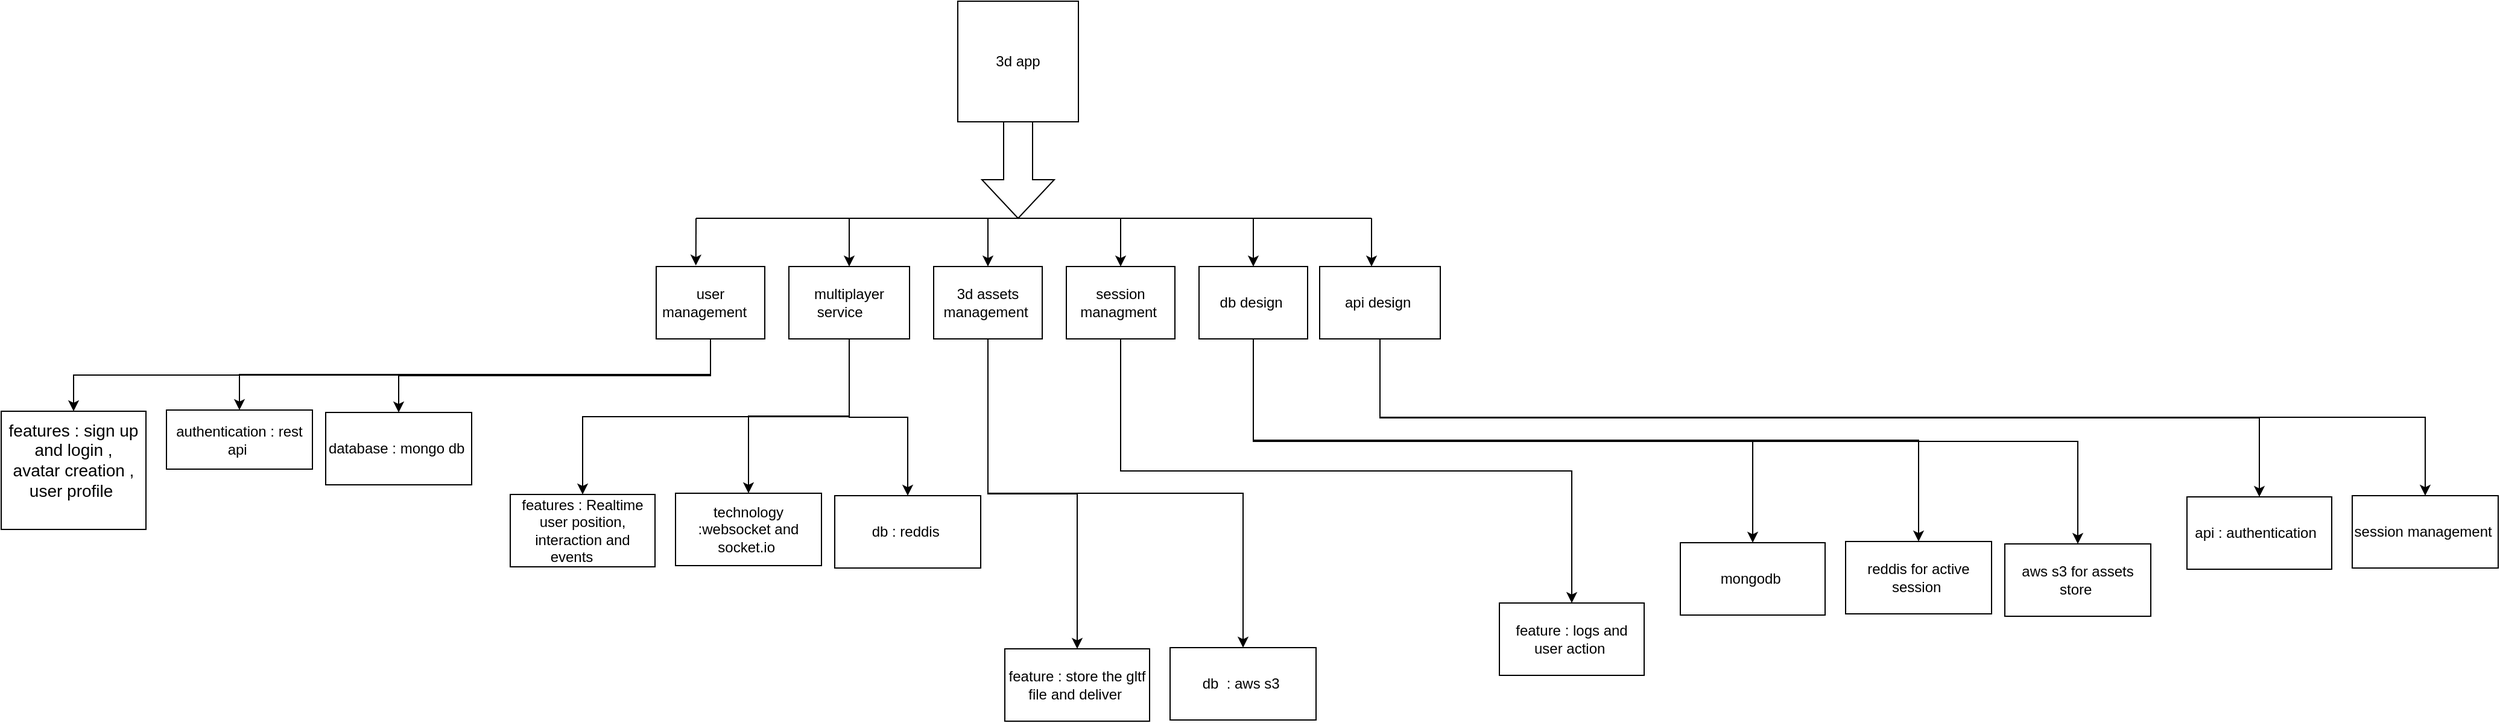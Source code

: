 <mxfile version="24.8.3">
  <diagram name="Page-1" id="TpoUq0fpi_IcnKPPIvao">
    <mxGraphModel dx="3462" dy="1656" grid="1" gridSize="10" guides="1" tooltips="1" connect="1" arrows="1" fold="1" page="1" pageScale="1" pageWidth="850" pageHeight="1100" math="0" shadow="0">
      <root>
        <mxCell id="0" />
        <mxCell id="1" parent="0" />
        <mxCell id="KOHZB-vr-Sf9jERi5HnX-3" value="" style="edgeStyle=orthogonalEdgeStyle;rounded=0;orthogonalLoop=1;jettySize=auto;html=1;" edge="1" parent="1" source="KOHZB-vr-Sf9jERi5HnX-1" target="KOHZB-vr-Sf9jERi5HnX-2">
          <mxGeometry relative="1" as="geometry" />
        </mxCell>
        <mxCell id="KOHZB-vr-Sf9jERi5HnX-1" value="3d app" style="whiteSpace=wrap;html=1;aspect=fixed;" vertex="1" parent="1">
          <mxGeometry x="104" y="12" width="100" height="100" as="geometry" />
        </mxCell>
        <mxCell id="KOHZB-vr-Sf9jERi5HnX-2" value="" style="shape=singleArrow;whiteSpace=wrap;html=1;arrowWidth=0.4;arrowSize=0.4;rotation=90;" vertex="1" parent="1">
          <mxGeometry x="114" y="122" width="80" height="60" as="geometry" />
        </mxCell>
        <mxCell id="KOHZB-vr-Sf9jERi5HnX-4" value="" style="endArrow=none;html=1;rounded=0;" edge="1" parent="1">
          <mxGeometry width="50" height="50" relative="1" as="geometry">
            <mxPoint x="-113" y="192" as="sourcePoint" />
            <mxPoint x="447" y="192" as="targetPoint" />
            <Array as="points">
              <mxPoint x="117" y="192" />
              <mxPoint x="357" y="192" />
            </Array>
          </mxGeometry>
        </mxCell>
        <mxCell id="KOHZB-vr-Sf9jERi5HnX-46" style="edgeStyle=orthogonalEdgeStyle;rounded=0;orthogonalLoop=1;jettySize=auto;html=1;exitX=0.5;exitY=1;exitDx=0;exitDy=0;entryX=0.5;entryY=0;entryDx=0;entryDy=0;" edge="1" parent="1" source="KOHZB-vr-Sf9jERi5HnX-7" target="KOHZB-vr-Sf9jERi5HnX-40">
          <mxGeometry relative="1" as="geometry" />
        </mxCell>
        <mxCell id="KOHZB-vr-Sf9jERi5HnX-47" style="edgeStyle=orthogonalEdgeStyle;rounded=0;orthogonalLoop=1;jettySize=auto;html=1;exitX=0.5;exitY=1;exitDx=0;exitDy=0;entryX=0.5;entryY=0;entryDx=0;entryDy=0;" edge="1" parent="1" source="KOHZB-vr-Sf9jERi5HnX-7" target="KOHZB-vr-Sf9jERi5HnX-41">
          <mxGeometry relative="1" as="geometry" />
        </mxCell>
        <mxCell id="KOHZB-vr-Sf9jERi5HnX-48" style="edgeStyle=orthogonalEdgeStyle;rounded=0;orthogonalLoop=1;jettySize=auto;html=1;exitX=0.5;exitY=1;exitDx=0;exitDy=0;entryX=0.5;entryY=0;entryDx=0;entryDy=0;" edge="1" parent="1" source="KOHZB-vr-Sf9jERi5HnX-7" target="KOHZB-vr-Sf9jERi5HnX-42">
          <mxGeometry relative="1" as="geometry" />
        </mxCell>
        <mxCell id="KOHZB-vr-Sf9jERi5HnX-7" value="multiplayer service&amp;nbsp;&lt;span style=&quot;white-space: pre;&quot;&gt;&#x9;&lt;/span&gt;" style="rounded=0;whiteSpace=wrap;html=1;" vertex="1" parent="1">
          <mxGeometry x="-36" y="232" width="100" height="60" as="geometry" />
        </mxCell>
        <mxCell id="KOHZB-vr-Sf9jERi5HnX-55" style="edgeStyle=orthogonalEdgeStyle;rounded=0;orthogonalLoop=1;jettySize=auto;html=1;exitX=0.5;exitY=1;exitDx=0;exitDy=0;entryX=0.5;entryY=0;entryDx=0;entryDy=0;" edge="1" parent="1" source="KOHZB-vr-Sf9jERi5HnX-8" target="KOHZB-vr-Sf9jERi5HnX-52">
          <mxGeometry relative="1" as="geometry" />
        </mxCell>
        <mxCell id="KOHZB-vr-Sf9jERi5HnX-56" style="edgeStyle=orthogonalEdgeStyle;rounded=0;orthogonalLoop=1;jettySize=auto;html=1;exitX=0.5;exitY=1;exitDx=0;exitDy=0;entryX=0.5;entryY=0;entryDx=0;entryDy=0;" edge="1" parent="1" source="KOHZB-vr-Sf9jERi5HnX-8" target="KOHZB-vr-Sf9jERi5HnX-53">
          <mxGeometry relative="1" as="geometry" />
        </mxCell>
        <mxCell id="KOHZB-vr-Sf9jERi5HnX-8" value="3d assets management&amp;nbsp;" style="rounded=0;whiteSpace=wrap;html=1;" vertex="1" parent="1">
          <mxGeometry x="84" y="232" width="90" height="60" as="geometry" />
        </mxCell>
        <mxCell id="KOHZB-vr-Sf9jERi5HnX-61" style="edgeStyle=orthogonalEdgeStyle;rounded=0;orthogonalLoop=1;jettySize=auto;html=1;exitX=0.5;exitY=1;exitDx=0;exitDy=0;entryX=0.5;entryY=0;entryDx=0;entryDy=0;" edge="1" parent="1" source="KOHZB-vr-Sf9jERi5HnX-9" target="KOHZB-vr-Sf9jERi5HnX-58">
          <mxGeometry relative="1" as="geometry" />
        </mxCell>
        <mxCell id="KOHZB-vr-Sf9jERi5HnX-9" value="session managment&amp;nbsp;" style="rounded=0;whiteSpace=wrap;html=1;" vertex="1" parent="1">
          <mxGeometry x="194" y="232" width="90" height="60" as="geometry" />
        </mxCell>
        <mxCell id="KOHZB-vr-Sf9jERi5HnX-72" style="edgeStyle=orthogonalEdgeStyle;rounded=0;orthogonalLoop=1;jettySize=auto;html=1;exitX=0.5;exitY=1;exitDx=0;exitDy=0;entryX=0.5;entryY=0;entryDx=0;entryDy=0;" edge="1" parent="1" source="KOHZB-vr-Sf9jERi5HnX-10" target="KOHZB-vr-Sf9jERi5HnX-65">
          <mxGeometry relative="1" as="geometry" />
        </mxCell>
        <mxCell id="KOHZB-vr-Sf9jERi5HnX-73" style="edgeStyle=orthogonalEdgeStyle;rounded=0;orthogonalLoop=1;jettySize=auto;html=1;exitX=0.5;exitY=1;exitDx=0;exitDy=0;entryX=0.5;entryY=0;entryDx=0;entryDy=0;" edge="1" parent="1" source="KOHZB-vr-Sf9jERi5HnX-10" target="KOHZB-vr-Sf9jERi5HnX-66">
          <mxGeometry relative="1" as="geometry" />
        </mxCell>
        <mxCell id="KOHZB-vr-Sf9jERi5HnX-74" style="edgeStyle=orthogonalEdgeStyle;rounded=0;orthogonalLoop=1;jettySize=auto;html=1;exitX=0.5;exitY=1;exitDx=0;exitDy=0;entryX=0.5;entryY=0;entryDx=0;entryDy=0;" edge="1" parent="1" source="KOHZB-vr-Sf9jERi5HnX-10" target="KOHZB-vr-Sf9jERi5HnX-67">
          <mxGeometry relative="1" as="geometry" />
        </mxCell>
        <mxCell id="KOHZB-vr-Sf9jERi5HnX-10" value="db design&amp;nbsp;" style="rounded=0;whiteSpace=wrap;html=1;" vertex="1" parent="1">
          <mxGeometry x="304" y="232" width="90" height="60" as="geometry" />
        </mxCell>
        <mxCell id="KOHZB-vr-Sf9jERi5HnX-78" style="edgeStyle=orthogonalEdgeStyle;rounded=0;orthogonalLoop=1;jettySize=auto;html=1;exitX=0.5;exitY=1;exitDx=0;exitDy=0;entryX=0.5;entryY=0;entryDx=0;entryDy=0;" edge="1" parent="1" source="KOHZB-vr-Sf9jERi5HnX-11" target="KOHZB-vr-Sf9jERi5HnX-75">
          <mxGeometry relative="1" as="geometry" />
        </mxCell>
        <mxCell id="KOHZB-vr-Sf9jERi5HnX-79" style="edgeStyle=orthogonalEdgeStyle;rounded=0;orthogonalLoop=1;jettySize=auto;html=1;exitX=0.5;exitY=1;exitDx=0;exitDy=0;entryX=0.5;entryY=0;entryDx=0;entryDy=0;" edge="1" parent="1" source="KOHZB-vr-Sf9jERi5HnX-11" target="KOHZB-vr-Sf9jERi5HnX-76">
          <mxGeometry relative="1" as="geometry" />
        </mxCell>
        <mxCell id="KOHZB-vr-Sf9jERi5HnX-11" value="api design&amp;nbsp;" style="rounded=0;whiteSpace=wrap;html=1;" vertex="1" parent="1">
          <mxGeometry x="404" y="232" width="100" height="60" as="geometry" />
        </mxCell>
        <mxCell id="KOHZB-vr-Sf9jERi5HnX-12" value="" style="endArrow=classic;html=1;rounded=0;entryX=0.343;entryY=-0.014;entryDx=0;entryDy=0;entryPerimeter=0;" edge="1" parent="1">
          <mxGeometry width="50" height="50" relative="1" as="geometry">
            <mxPoint x="-113" y="192" as="sourcePoint" />
            <mxPoint x="-113.13" y="231.16" as="targetPoint" />
          </mxGeometry>
        </mxCell>
        <mxCell id="KOHZB-vr-Sf9jERi5HnX-13" value="" style="endArrow=classic;html=1;rounded=0;entryX=0.5;entryY=0;entryDx=0;entryDy=0;" edge="1" parent="1" target="KOHZB-vr-Sf9jERi5HnX-7">
          <mxGeometry width="50" height="50" relative="1" as="geometry">
            <mxPoint x="14" y="192" as="sourcePoint" />
            <mxPoint x="204" y="202" as="targetPoint" />
          </mxGeometry>
        </mxCell>
        <mxCell id="KOHZB-vr-Sf9jERi5HnX-19" value="" style="endArrow=classic;html=1;rounded=0;entryX=0.5;entryY=0;entryDx=0;entryDy=0;" edge="1" parent="1" target="KOHZB-vr-Sf9jERi5HnX-8">
          <mxGeometry width="50" height="50" relative="1" as="geometry">
            <mxPoint x="129" y="192" as="sourcePoint" />
            <mxPoint x="204" y="202" as="targetPoint" />
          </mxGeometry>
        </mxCell>
        <mxCell id="KOHZB-vr-Sf9jERi5HnX-20" value="" style="endArrow=classic;html=1;rounded=0;entryX=0.5;entryY=0;entryDx=0;entryDy=0;" edge="1" parent="1" target="KOHZB-vr-Sf9jERi5HnX-9">
          <mxGeometry width="50" height="50" relative="1" as="geometry">
            <mxPoint x="239" y="192" as="sourcePoint" />
            <mxPoint x="291" y="202" as="targetPoint" />
          </mxGeometry>
        </mxCell>
        <mxCell id="KOHZB-vr-Sf9jERi5HnX-21" value="" style="endArrow=classic;html=1;rounded=0;entryX=0.5;entryY=0;entryDx=0;entryDy=0;" edge="1" parent="1">
          <mxGeometry width="50" height="50" relative="1" as="geometry">
            <mxPoint x="349" y="192" as="sourcePoint" />
            <mxPoint x="349" y="232" as="targetPoint" />
          </mxGeometry>
        </mxCell>
        <mxCell id="KOHZB-vr-Sf9jERi5HnX-22" value="" style="endArrow=classic;html=1;rounded=0;entryX=0.5;entryY=0;entryDx=0;entryDy=0;" edge="1" parent="1">
          <mxGeometry width="50" height="50" relative="1" as="geometry">
            <mxPoint x="447" y="192" as="sourcePoint" />
            <mxPoint x="447" y="232" as="targetPoint" />
          </mxGeometry>
        </mxCell>
        <mxCell id="KOHZB-vr-Sf9jERi5HnX-36" style="edgeStyle=orthogonalEdgeStyle;rounded=0;orthogonalLoop=1;jettySize=auto;html=1;exitX=0.5;exitY=1;exitDx=0;exitDy=0;entryX=0.5;entryY=0;entryDx=0;entryDy=0;" edge="1" parent="1" source="KOHZB-vr-Sf9jERi5HnX-6" target="KOHZB-vr-Sf9jERi5HnX-33">
          <mxGeometry relative="1" as="geometry" />
        </mxCell>
        <mxCell id="KOHZB-vr-Sf9jERi5HnX-38" style="edgeStyle=orthogonalEdgeStyle;rounded=0;orthogonalLoop=1;jettySize=auto;html=1;exitX=0.5;exitY=1;exitDx=0;exitDy=0;entryX=0.5;entryY=0;entryDx=0;entryDy=0;" edge="1" parent="1" source="KOHZB-vr-Sf9jERi5HnX-6" target="KOHZB-vr-Sf9jERi5HnX-35">
          <mxGeometry relative="1" as="geometry" />
        </mxCell>
        <mxCell id="KOHZB-vr-Sf9jERi5HnX-39" style="edgeStyle=orthogonalEdgeStyle;rounded=0;orthogonalLoop=1;jettySize=auto;html=1;exitX=0.5;exitY=1;exitDx=0;exitDy=0;entryX=0.5;entryY=0;entryDx=0;entryDy=0;" edge="1" parent="1" source="KOHZB-vr-Sf9jERi5HnX-6" target="KOHZB-vr-Sf9jERi5HnX-34">
          <mxGeometry relative="1" as="geometry" />
        </mxCell>
        <mxCell id="KOHZB-vr-Sf9jERi5HnX-6" value="user management&amp;nbsp;&lt;span style=&quot;white-space: pre;&quot;&gt;&#x9;&lt;/span&gt;" style="rounded=0;whiteSpace=wrap;html=1;" vertex="1" parent="1">
          <mxGeometry x="-146" y="232" width="90" height="60" as="geometry" />
        </mxCell>
        <mxCell id="KOHZB-vr-Sf9jERi5HnX-33" value="&lt;span style=&quot;font-size: 14px;&quot;&gt;features : sign up and login ,&lt;/span&gt;&lt;div&gt;&lt;span style=&quot;font-size: 14px;&quot;&gt;avatar creation ,&lt;/span&gt;&lt;/div&gt;&lt;div&gt;&lt;span style=&quot;font-size: 14px;&quot;&gt;user profile&amp;nbsp;&lt;/span&gt;&lt;/div&gt;&lt;div&gt;&lt;span style=&quot;font-size: 14px;&quot;&gt;&lt;br&gt;&lt;/span&gt;&lt;/div&gt;" style="rounded=0;whiteSpace=wrap;html=1;" vertex="1" parent="1">
          <mxGeometry x="-689" y="352" width="120" height="98" as="geometry" />
        </mxCell>
        <mxCell id="KOHZB-vr-Sf9jERi5HnX-34" value="authentication : rest api&amp;nbsp;" style="rounded=0;whiteSpace=wrap;html=1;" vertex="1" parent="1">
          <mxGeometry x="-552" y="351" width="121" height="49" as="geometry" />
        </mxCell>
        <mxCell id="KOHZB-vr-Sf9jERi5HnX-35" value="database : mongo db&amp;nbsp;" style="rounded=0;whiteSpace=wrap;html=1;" vertex="1" parent="1">
          <mxGeometry x="-420" y="353" width="121" height="60" as="geometry" />
        </mxCell>
        <mxCell id="KOHZB-vr-Sf9jERi5HnX-40" value="features : Realtime user position,&lt;div&gt;interaction and events&amp;nbsp;&lt;span style=&quot;white-space: pre;&quot;&gt;&#x9;&lt;/span&gt;&lt;/div&gt;" style="rounded=0;whiteSpace=wrap;html=1;" vertex="1" parent="1">
          <mxGeometry x="-267" y="421" width="120" height="60" as="geometry" />
        </mxCell>
        <mxCell id="KOHZB-vr-Sf9jERi5HnX-41" value="technology :websocket and socket.io&amp;nbsp;" style="rounded=0;whiteSpace=wrap;html=1;" vertex="1" parent="1">
          <mxGeometry x="-130" y="420" width="121" height="60" as="geometry" />
        </mxCell>
        <mxCell id="KOHZB-vr-Sf9jERi5HnX-42" value="db : reddis&amp;nbsp;" style="rounded=0;whiteSpace=wrap;html=1;" vertex="1" parent="1">
          <mxGeometry x="2" y="422" width="121" height="60" as="geometry" />
        </mxCell>
        <mxCell id="KOHZB-vr-Sf9jERi5HnX-52" value="feature : store the gltf file and deliver&amp;nbsp;" style="rounded=0;whiteSpace=wrap;html=1;" vertex="1" parent="1">
          <mxGeometry x="143" y="549" width="120" height="60" as="geometry" />
        </mxCell>
        <mxCell id="KOHZB-vr-Sf9jERi5HnX-53" value="db&amp;nbsp; : aws s3&amp;nbsp;" style="rounded=0;whiteSpace=wrap;html=1;" vertex="1" parent="1">
          <mxGeometry x="280" y="548" width="121" height="60" as="geometry" />
        </mxCell>
        <mxCell id="KOHZB-vr-Sf9jERi5HnX-58" value="feature : logs and user action&amp;nbsp;" style="rounded=0;whiteSpace=wrap;html=1;" vertex="1" parent="1">
          <mxGeometry x="553" y="511" width="120" height="60" as="geometry" />
        </mxCell>
        <mxCell id="KOHZB-vr-Sf9jERi5HnX-65" value="mongodb&amp;nbsp;" style="rounded=0;whiteSpace=wrap;html=1;" vertex="1" parent="1">
          <mxGeometry x="703" y="461" width="120" height="60" as="geometry" />
        </mxCell>
        <mxCell id="KOHZB-vr-Sf9jERi5HnX-66" value="reddis for active session&amp;nbsp;" style="rounded=0;whiteSpace=wrap;html=1;" vertex="1" parent="1">
          <mxGeometry x="840" y="460" width="121" height="60" as="geometry" />
        </mxCell>
        <mxCell id="KOHZB-vr-Sf9jERi5HnX-67" value="aws s3 for assets store&amp;nbsp;" style="rounded=0;whiteSpace=wrap;html=1;" vertex="1" parent="1">
          <mxGeometry x="972" y="462" width="121" height="60" as="geometry" />
        </mxCell>
        <mxCell id="KOHZB-vr-Sf9jERi5HnX-75" value="api : authentication&amp;nbsp;&lt;span style=&quot;white-space: pre;&quot;&gt;&#x9;&lt;/span&gt;" style="rounded=0;whiteSpace=wrap;html=1;" vertex="1" parent="1">
          <mxGeometry x="1123" y="423" width="120" height="60" as="geometry" />
        </mxCell>
        <mxCell id="KOHZB-vr-Sf9jERi5HnX-76" value="session management&amp;nbsp;" style="rounded=0;whiteSpace=wrap;html=1;" vertex="1" parent="1">
          <mxGeometry x="1260" y="422" width="121" height="60" as="geometry" />
        </mxCell>
      </root>
    </mxGraphModel>
  </diagram>
</mxfile>
